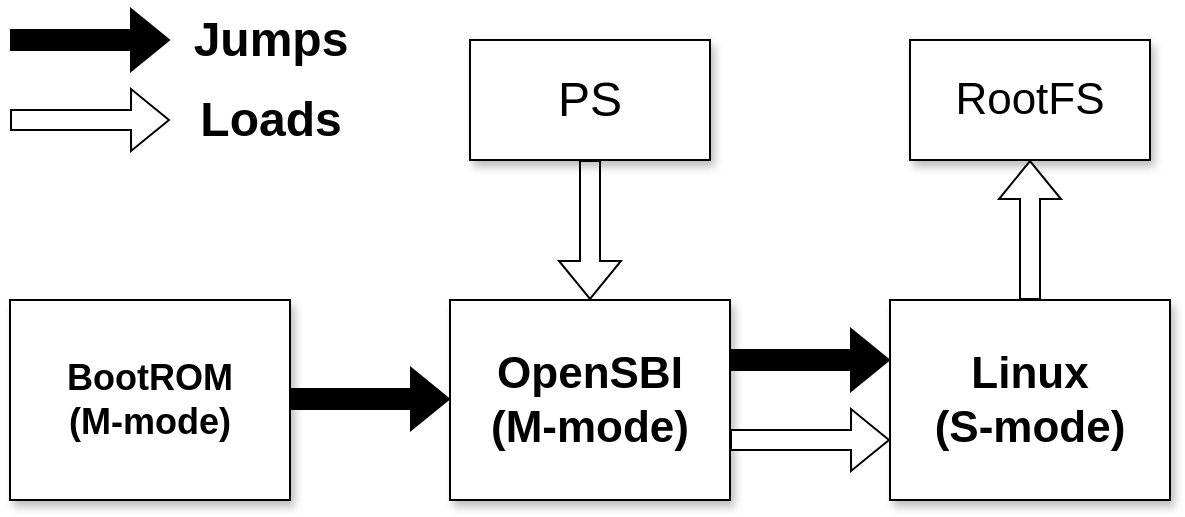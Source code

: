 <mxfile version="21.3.2" type="device">
  <diagram name="第 1 页" id="qdYDa9bMn7iWmHlIjC0F">
    <mxGraphModel dx="954" dy="559" grid="1" gridSize="10" guides="1" tooltips="1" connect="1" arrows="1" fold="1" page="1" pageScale="1" pageWidth="827" pageHeight="1169" math="0" shadow="0">
      <root>
        <mxCell id="0" />
        <mxCell id="1" parent="0" />
        <mxCell id="VaJh7SRLxxNy-uP_d12Z-1" value="&lt;font style=&quot;font-size: 18px;&quot;&gt;&lt;b&gt;BootROM&lt;br&gt;(M-mode)&lt;br&gt;&lt;/b&gt;&lt;/font&gt;" style="rounded=0;whiteSpace=wrap;html=1;shadow=1;" vertex="1" parent="1">
          <mxGeometry x="140" y="310" width="140" height="100" as="geometry" />
        </mxCell>
        <mxCell id="VaJh7SRLxxNy-uP_d12Z-2" value="" style="shape=flexArrow;endArrow=classic;html=1;rounded=0;fillColor=#000000;" edge="1" parent="1">
          <mxGeometry width="50" height="50" relative="1" as="geometry">
            <mxPoint x="140" y="180" as="sourcePoint" />
            <mxPoint x="220" y="180" as="targetPoint" />
          </mxGeometry>
        </mxCell>
        <mxCell id="VaJh7SRLxxNy-uP_d12Z-3" value="Jumps" style="text;strokeColor=none;fillColor=none;html=1;fontSize=24;fontStyle=1;verticalAlign=middle;align=center;" vertex="1" parent="1">
          <mxGeometry x="220" y="160" width="100" height="40" as="geometry" />
        </mxCell>
        <mxCell id="VaJh7SRLxxNy-uP_d12Z-5" value="" style="shape=flexArrow;endArrow=classic;html=1;rounded=0;fillColor=#FFFFFF;" edge="1" parent="1">
          <mxGeometry width="50" height="50" relative="1" as="geometry">
            <mxPoint x="140" y="220" as="sourcePoint" />
            <mxPoint x="220" y="220" as="targetPoint" />
          </mxGeometry>
        </mxCell>
        <mxCell id="VaJh7SRLxxNy-uP_d12Z-7" value="Loads" style="text;strokeColor=none;fillColor=none;html=1;fontSize=24;fontStyle=1;verticalAlign=middle;align=center;" vertex="1" parent="1">
          <mxGeometry x="220" y="200" width="100" height="40" as="geometry" />
        </mxCell>
        <mxCell id="VaJh7SRLxxNy-uP_d12Z-8" value="" style="shape=flexArrow;endArrow=classic;html=1;rounded=0;fillColor=#000000;" edge="1" parent="1">
          <mxGeometry width="50" height="50" relative="1" as="geometry">
            <mxPoint x="280" y="359.5" as="sourcePoint" />
            <mxPoint x="360" y="359.5" as="targetPoint" />
          </mxGeometry>
        </mxCell>
        <mxCell id="VaJh7SRLxxNy-uP_d12Z-9" value="&lt;font style=&quot;font-size: 22px;&quot;&gt;&lt;b&gt;OpenSBI&lt;br&gt;(M-mode)&lt;br&gt;&lt;/b&gt;&lt;/font&gt;" style="rounded=0;whiteSpace=wrap;html=1;shadow=1;" vertex="1" parent="1">
          <mxGeometry x="360" y="310" width="140" height="100" as="geometry" />
        </mxCell>
        <mxCell id="VaJh7SRLxxNy-uP_d12Z-10" value="" style="shape=flexArrow;endArrow=classic;html=1;rounded=0;fillColor=#FFFFFF;entryX=0.5;entryY=0;entryDx=0;entryDy=0;" edge="1" parent="1" target="VaJh7SRLxxNy-uP_d12Z-9">
          <mxGeometry width="50" height="50" relative="1" as="geometry">
            <mxPoint x="430" y="240" as="sourcePoint" />
            <mxPoint x="454" y="240" as="targetPoint" />
          </mxGeometry>
        </mxCell>
        <mxCell id="VaJh7SRLxxNy-uP_d12Z-11" value="&lt;font style=&quot;font-size: 24px;&quot;&gt;PS&lt;/font&gt;" style="rounded=0;whiteSpace=wrap;html=1;shadow=1;" vertex="1" parent="1">
          <mxGeometry x="370" y="180" width="120" height="60" as="geometry" />
        </mxCell>
        <mxCell id="VaJh7SRLxxNy-uP_d12Z-12" value="&lt;font style=&quot;font-size: 22px;&quot;&gt;&lt;b&gt;Linux&lt;br&gt;(S-mode)&lt;br&gt;&lt;/b&gt;&lt;/font&gt;" style="rounded=0;whiteSpace=wrap;html=1;shadow=1;" vertex="1" parent="1">
          <mxGeometry x="580" y="310" width="140" height="100" as="geometry" />
        </mxCell>
        <mxCell id="VaJh7SRLxxNy-uP_d12Z-13" value="" style="shape=flexArrow;endArrow=classic;html=1;rounded=0;fillColor=#000000;" edge="1" parent="1">
          <mxGeometry width="50" height="50" relative="1" as="geometry">
            <mxPoint x="500" y="340" as="sourcePoint" />
            <mxPoint x="580" y="340" as="targetPoint" />
          </mxGeometry>
        </mxCell>
        <mxCell id="VaJh7SRLxxNy-uP_d12Z-14" value="" style="shape=flexArrow;endArrow=classic;html=1;rounded=0;fillColor=#FFFFFF;" edge="1" parent="1">
          <mxGeometry width="50" height="50" relative="1" as="geometry">
            <mxPoint x="500" y="380" as="sourcePoint" />
            <mxPoint x="580" y="380" as="targetPoint" />
          </mxGeometry>
        </mxCell>
        <mxCell id="VaJh7SRLxxNy-uP_d12Z-15" value="&lt;font style=&quot;font-size: 22px;&quot;&gt;RootFS&lt;/font&gt;" style="rounded=0;whiteSpace=wrap;html=1;shadow=1;" vertex="1" parent="1">
          <mxGeometry x="590" y="180" width="120" height="60" as="geometry" />
        </mxCell>
        <mxCell id="VaJh7SRLxxNy-uP_d12Z-16" value="" style="shape=flexArrow;endArrow=classic;html=1;rounded=0;fillColor=#FFFFFF;entryX=0.5;entryY=1;entryDx=0;entryDy=0;exitX=0.5;exitY=0;exitDx=0;exitDy=0;" edge="1" parent="1" source="VaJh7SRLxxNy-uP_d12Z-12" target="VaJh7SRLxxNy-uP_d12Z-15">
          <mxGeometry width="50" height="50" relative="1" as="geometry">
            <mxPoint x="150" y="230" as="sourcePoint" />
            <mxPoint x="230" y="230" as="targetPoint" />
          </mxGeometry>
        </mxCell>
      </root>
    </mxGraphModel>
  </diagram>
</mxfile>
